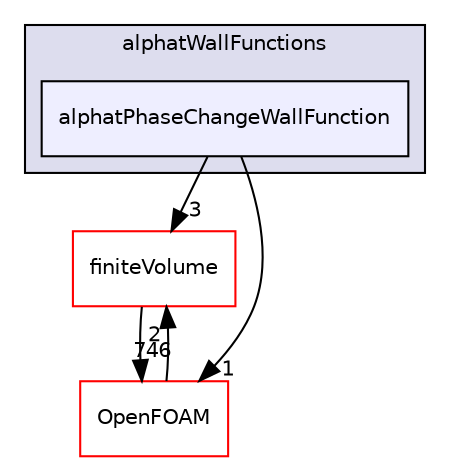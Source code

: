 digraph "src/TurbulenceModels/compressible/turbulentFluidThermoModels/derivedFvPatchFields/wallFunctions/alphatWallFunctions/alphatPhaseChangeWallFunction" {
  bgcolor=transparent;
  compound=true
  node [ fontsize="10", fontname="Helvetica"];
  edge [ labelfontsize="10", labelfontname="Helvetica"];
  subgraph clusterdir_866431cfebf45d6dea5d6baeaafb4f87 {
    graph [ bgcolor="#ddddee", pencolor="black", label="alphatWallFunctions" fontname="Helvetica", fontsize="10", URL="dir_866431cfebf45d6dea5d6baeaafb4f87.html"]
  dir_a015e2713f7447477ed3d4e0f00524b6 [shape=box, label="alphatPhaseChangeWallFunction", style="filled", fillcolor="#eeeeff", pencolor="black", URL="dir_a015e2713f7447477ed3d4e0f00524b6.html"];
  }
  dir_9bd15774b555cf7259a6fa18f99fe99b [shape=box label="finiteVolume" color="red" URL="dir_9bd15774b555cf7259a6fa18f99fe99b.html"];
  dir_c5473ff19b20e6ec4dfe5c310b3778a8 [shape=box label="OpenFOAM" color="red" URL="dir_c5473ff19b20e6ec4dfe5c310b3778a8.html"];
  dir_9bd15774b555cf7259a6fa18f99fe99b->dir_c5473ff19b20e6ec4dfe5c310b3778a8 [headlabel="746", labeldistance=1.5 headhref="dir_000896_001896.html"];
  dir_c5473ff19b20e6ec4dfe5c310b3778a8->dir_9bd15774b555cf7259a6fa18f99fe99b [headlabel="2", labeldistance=1.5 headhref="dir_001896_000896.html"];
  dir_a015e2713f7447477ed3d4e0f00524b6->dir_9bd15774b555cf7259a6fa18f99fe99b [headlabel="3", labeldistance=1.5 headhref="dir_003082_000896.html"];
  dir_a015e2713f7447477ed3d4e0f00524b6->dir_c5473ff19b20e6ec4dfe5c310b3778a8 [headlabel="1", labeldistance=1.5 headhref="dir_003082_001896.html"];
}
